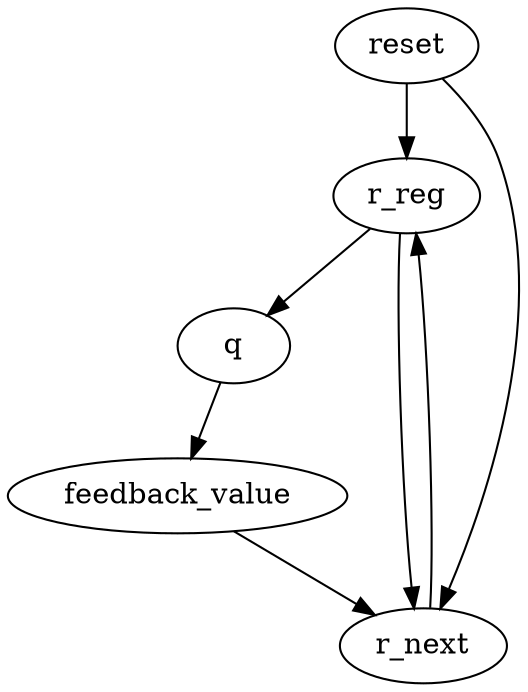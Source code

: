 strict digraph "" {
	r_reg -> q	[weight=1.0];
	r_reg -> r_next	[weight=1.0];
	q -> feedback_value	[weight=1.0];
	reset -> r_reg	[weight=2.0];
	reset -> r_next	[weight=1.0];
	r_next -> r_reg	[weight=1.0];
	feedback_value -> r_next	[weight=1.0];
}
